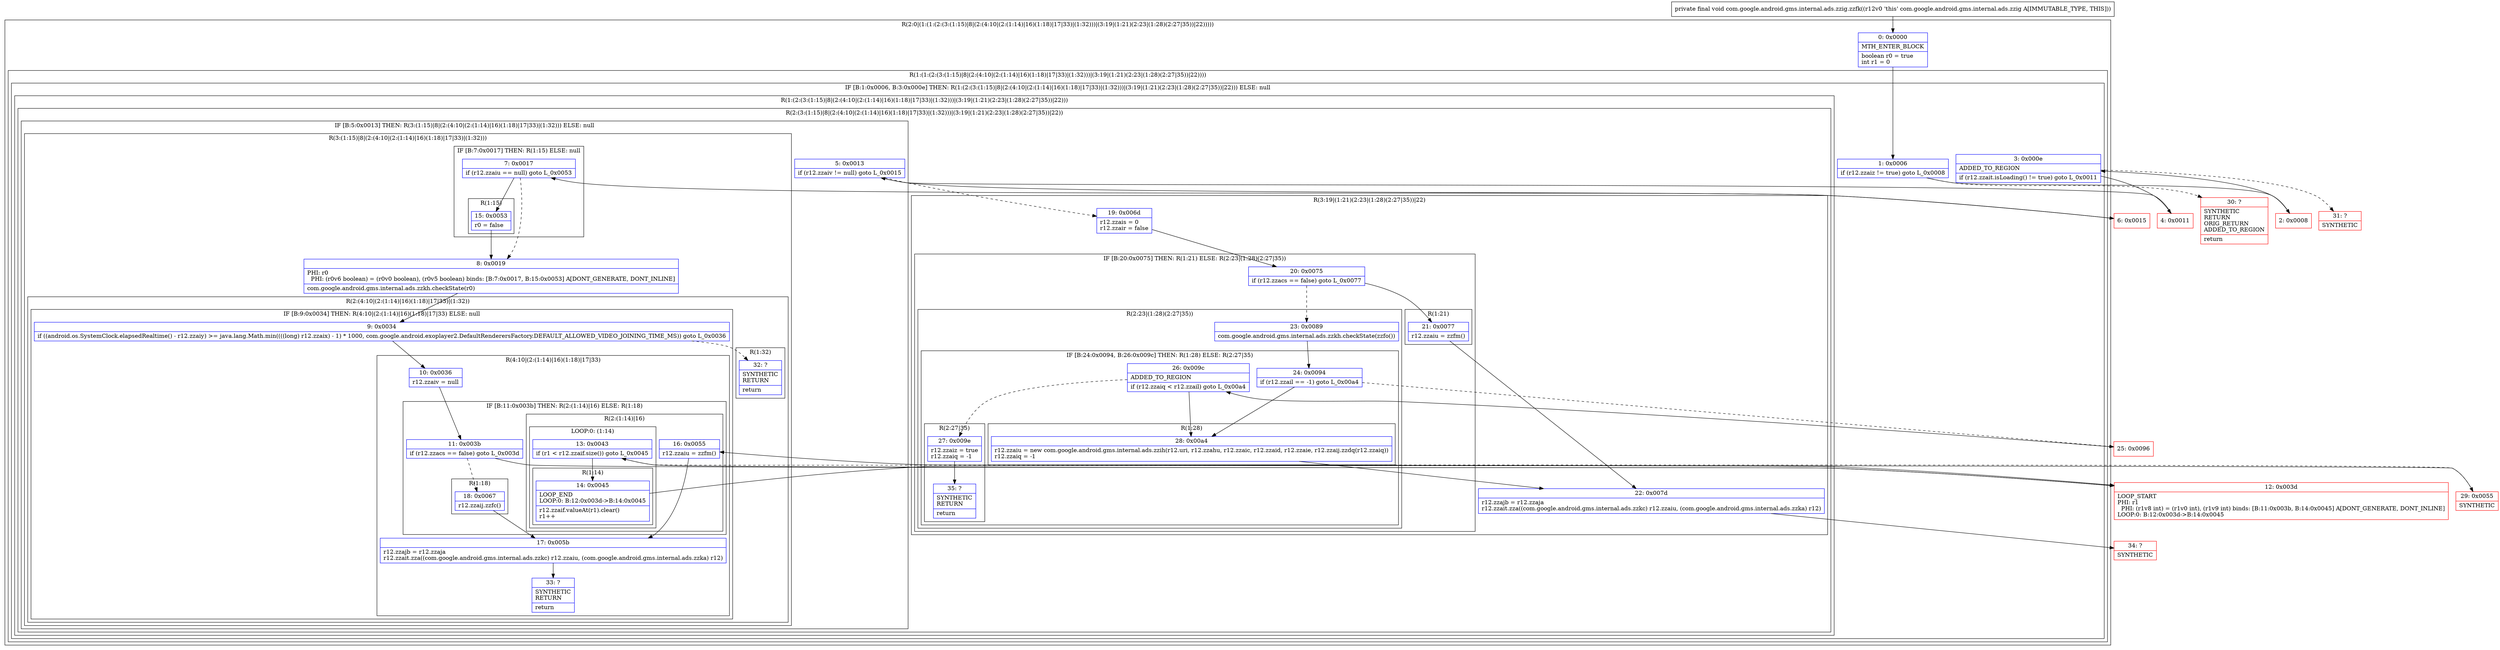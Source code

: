 digraph "CFG forcom.google.android.gms.internal.ads.zzig.zzfk()V" {
subgraph cluster_Region_167065917 {
label = "R(2:0|(1:(1:(2:(3:(1:15)|8|(2:(4:10|(2:(1:14)|16)(1:18)|17|33)|(1:32)))|(3:19|(1:21)(2:23|(1:28)(2:27|35))|22)))))";
node [shape=record,color=blue];
Node_0 [shape=record,label="{0\:\ 0x0000|MTH_ENTER_BLOCK\l|boolean r0 = true\lint r1 = 0\l}"];
subgraph cluster_Region_1039350966 {
label = "R(1:(1:(2:(3:(1:15)|8|(2:(4:10|(2:(1:14)|16)(1:18)|17|33)|(1:32)))|(3:19|(1:21)(2:23|(1:28)(2:27|35))|22))))";
node [shape=record,color=blue];
subgraph cluster_IfRegion_1610305953 {
label = "IF [B:1:0x0006, B:3:0x000e] THEN: R(1:(2:(3:(1:15)|8|(2:(4:10|(2:(1:14)|16)(1:18)|17|33)|(1:32)))|(3:19|(1:21)(2:23|(1:28)(2:27|35))|22))) ELSE: null";
node [shape=record,color=blue];
Node_1 [shape=record,label="{1\:\ 0x0006|if (r12.zzaiz != true) goto L_0x0008\l}"];
Node_3 [shape=record,label="{3\:\ 0x000e|ADDED_TO_REGION\l|if (r12.zzait.isLoading() != true) goto L_0x0011\l}"];
subgraph cluster_Region_1162853908 {
label = "R(1:(2:(3:(1:15)|8|(2:(4:10|(2:(1:14)|16)(1:18)|17|33)|(1:32)))|(3:19|(1:21)(2:23|(1:28)(2:27|35))|22)))";
node [shape=record,color=blue];
subgraph cluster_Region_1105553953 {
label = "R(2:(3:(1:15)|8|(2:(4:10|(2:(1:14)|16)(1:18)|17|33)|(1:32)))|(3:19|(1:21)(2:23|(1:28)(2:27|35))|22))";
node [shape=record,color=blue];
subgraph cluster_IfRegion_1708652583 {
label = "IF [B:5:0x0013] THEN: R(3:(1:15)|8|(2:(4:10|(2:(1:14)|16)(1:18)|17|33)|(1:32))) ELSE: null";
node [shape=record,color=blue];
Node_5 [shape=record,label="{5\:\ 0x0013|if (r12.zzaiv != null) goto L_0x0015\l}"];
subgraph cluster_Region_1904146871 {
label = "R(3:(1:15)|8|(2:(4:10|(2:(1:14)|16)(1:18)|17|33)|(1:32)))";
node [shape=record,color=blue];
subgraph cluster_IfRegion_1613028197 {
label = "IF [B:7:0x0017] THEN: R(1:15) ELSE: null";
node [shape=record,color=blue];
Node_7 [shape=record,label="{7\:\ 0x0017|if (r12.zzaiu == null) goto L_0x0053\l}"];
subgraph cluster_Region_224027796 {
label = "R(1:15)";
node [shape=record,color=blue];
Node_15 [shape=record,label="{15\:\ 0x0053|r0 = false\l}"];
}
}
Node_8 [shape=record,label="{8\:\ 0x0019|PHI: r0 \l  PHI: (r0v6 boolean) = (r0v0 boolean), (r0v5 boolean) binds: [B:7:0x0017, B:15:0x0053] A[DONT_GENERATE, DONT_INLINE]\l|com.google.android.gms.internal.ads.zzkh.checkState(r0)\l}"];
subgraph cluster_Region_1487103595 {
label = "R(2:(4:10|(2:(1:14)|16)(1:18)|17|33)|(1:32))";
node [shape=record,color=blue];
subgraph cluster_IfRegion_847096636 {
label = "IF [B:9:0x0034] THEN: R(4:10|(2:(1:14)|16)(1:18)|17|33) ELSE: null";
node [shape=record,color=blue];
Node_9 [shape=record,label="{9\:\ 0x0034|if ((android.os.SystemClock.elapsedRealtime() \- r12.zzaiy) \>= java.lang.Math.min((((long) r12.zzaix) \- 1) * 1000, com.google.android.exoplayer2.DefaultRenderersFactory.DEFAULT_ALLOWED_VIDEO_JOINING_TIME_MS)) goto L_0x0036\l}"];
subgraph cluster_Region_1756457876 {
label = "R(4:10|(2:(1:14)|16)(1:18)|17|33)";
node [shape=record,color=blue];
Node_10 [shape=record,label="{10\:\ 0x0036|r12.zzaiv = null\l}"];
subgraph cluster_IfRegion_780691988 {
label = "IF [B:11:0x003b] THEN: R(2:(1:14)|16) ELSE: R(1:18)";
node [shape=record,color=blue];
Node_11 [shape=record,label="{11\:\ 0x003b|if (r12.zzacs == false) goto L_0x003d\l}"];
subgraph cluster_Region_1843122576 {
label = "R(2:(1:14)|16)";
node [shape=record,color=blue];
subgraph cluster_LoopRegion_1899322434 {
label = "LOOP:0: (1:14)";
node [shape=record,color=blue];
Node_13 [shape=record,label="{13\:\ 0x0043|if (r1 \< r12.zzaif.size()) goto L_0x0045\l}"];
subgraph cluster_Region_1361690504 {
label = "R(1:14)";
node [shape=record,color=blue];
Node_14 [shape=record,label="{14\:\ 0x0045|LOOP_END\lLOOP:0: B:12:0x003d\-\>B:14:0x0045\l|r12.zzaif.valueAt(r1).clear()\lr1++\l}"];
}
}
Node_16 [shape=record,label="{16\:\ 0x0055|r12.zzaiu = zzfm()\l}"];
}
subgraph cluster_Region_849392476 {
label = "R(1:18)";
node [shape=record,color=blue];
Node_18 [shape=record,label="{18\:\ 0x0067|r12.zzaij.zzfc()\l}"];
}
}
Node_17 [shape=record,label="{17\:\ 0x005b|r12.zzajb = r12.zzaja\lr12.zzait.zza((com.google.android.gms.internal.ads.zzkc) r12.zzaiu, (com.google.android.gms.internal.ads.zzka) r12)\l}"];
Node_33 [shape=record,label="{33\:\ ?|SYNTHETIC\lRETURN\l|return\l}"];
}
}
subgraph cluster_Region_1370395479 {
label = "R(1:32)";
node [shape=record,color=blue];
Node_32 [shape=record,label="{32\:\ ?|SYNTHETIC\lRETURN\l|return\l}"];
}
}
}
}
subgraph cluster_Region_1016830908 {
label = "R(3:19|(1:21)(2:23|(1:28)(2:27|35))|22)";
node [shape=record,color=blue];
Node_19 [shape=record,label="{19\:\ 0x006d|r12.zzais = 0\lr12.zzair = false\l}"];
subgraph cluster_IfRegion_260020974 {
label = "IF [B:20:0x0075] THEN: R(1:21) ELSE: R(2:23|(1:28)(2:27|35))";
node [shape=record,color=blue];
Node_20 [shape=record,label="{20\:\ 0x0075|if (r12.zzacs == false) goto L_0x0077\l}"];
subgraph cluster_Region_947053070 {
label = "R(1:21)";
node [shape=record,color=blue];
Node_21 [shape=record,label="{21\:\ 0x0077|r12.zzaiu = zzfm()\l}"];
}
subgraph cluster_Region_501475964 {
label = "R(2:23|(1:28)(2:27|35))";
node [shape=record,color=blue];
Node_23 [shape=record,label="{23\:\ 0x0089|com.google.android.gms.internal.ads.zzkh.checkState(zzfo())\l}"];
subgraph cluster_IfRegion_2101728263 {
label = "IF [B:24:0x0094, B:26:0x009c] THEN: R(1:28) ELSE: R(2:27|35)";
node [shape=record,color=blue];
Node_24 [shape=record,label="{24\:\ 0x0094|if (r12.zzail == \-1) goto L_0x00a4\l}"];
Node_26 [shape=record,label="{26\:\ 0x009c|ADDED_TO_REGION\l|if (r12.zzaiq \< r12.zzail) goto L_0x00a4\l}"];
subgraph cluster_Region_245270955 {
label = "R(1:28)";
node [shape=record,color=blue];
Node_28 [shape=record,label="{28\:\ 0x00a4|r12.zzaiu = new com.google.android.gms.internal.ads.zzih(r12.uri, r12.zzahu, r12.zzaic, r12.zzaid, r12.zzaie, r12.zzaij.zzdq(r12.zzaiq))\lr12.zzaiq = \-1\l}"];
}
subgraph cluster_Region_567503076 {
label = "R(2:27|35)";
node [shape=record,color=blue];
Node_27 [shape=record,label="{27\:\ 0x009e|r12.zzaiz = true\lr12.zzaiq = \-1\l}"];
Node_35 [shape=record,label="{35\:\ ?|SYNTHETIC\lRETURN\l|return\l}"];
}
}
}
}
Node_22 [shape=record,label="{22\:\ 0x007d|r12.zzajb = r12.zzaja\lr12.zzait.zza((com.google.android.gms.internal.ads.zzkc) r12.zzaiu, (com.google.android.gms.internal.ads.zzka) r12)\l}"];
}
}
}
}
}
}
Node_2 [shape=record,color=red,label="{2\:\ 0x0008}"];
Node_4 [shape=record,color=red,label="{4\:\ 0x0011}"];
Node_6 [shape=record,color=red,label="{6\:\ 0x0015}"];
Node_12 [shape=record,color=red,label="{12\:\ 0x003d|LOOP_START\lPHI: r1 \l  PHI: (r1v8 int) = (r1v0 int), (r1v9 int) binds: [B:11:0x003b, B:14:0x0045] A[DONT_GENERATE, DONT_INLINE]\lLOOP:0: B:12:0x003d\-\>B:14:0x0045\l}"];
Node_25 [shape=record,color=red,label="{25\:\ 0x0096}"];
Node_29 [shape=record,color=red,label="{29\:\ 0x0055|SYNTHETIC\l}"];
Node_30 [shape=record,color=red,label="{30\:\ ?|SYNTHETIC\lRETURN\lORIG_RETURN\lADDED_TO_REGION\l|return\l}"];
Node_31 [shape=record,color=red,label="{31\:\ ?|SYNTHETIC\l}"];
Node_34 [shape=record,color=red,label="{34\:\ ?|SYNTHETIC\l}"];
MethodNode[shape=record,label="{private final void com.google.android.gms.internal.ads.zzig.zzfk((r12v0 'this' com.google.android.gms.internal.ads.zzig A[IMMUTABLE_TYPE, THIS])) }"];
MethodNode -> Node_0;
Node_0 -> Node_1;
Node_1 -> Node_2;
Node_1 -> Node_30[style=dashed];
Node_3 -> Node_4;
Node_3 -> Node_31[style=dashed];
Node_5 -> Node_6;
Node_5 -> Node_19[style=dashed];
Node_7 -> Node_8[style=dashed];
Node_7 -> Node_15;
Node_15 -> Node_8;
Node_8 -> Node_9;
Node_9 -> Node_10;
Node_9 -> Node_32[style=dashed];
Node_10 -> Node_11;
Node_11 -> Node_12;
Node_11 -> Node_18[style=dashed];
Node_13 -> Node_14;
Node_13 -> Node_29[style=dashed];
Node_14 -> Node_12;
Node_16 -> Node_17;
Node_18 -> Node_17;
Node_17 -> Node_33;
Node_19 -> Node_20;
Node_20 -> Node_21;
Node_20 -> Node_23[style=dashed];
Node_21 -> Node_22;
Node_23 -> Node_24;
Node_24 -> Node_25[style=dashed];
Node_24 -> Node_28;
Node_26 -> Node_27[style=dashed];
Node_26 -> Node_28;
Node_28 -> Node_22;
Node_27 -> Node_35;
Node_22 -> Node_34;
Node_2 -> Node_3;
Node_4 -> Node_5;
Node_6 -> Node_7;
Node_12 -> Node_13;
Node_25 -> Node_26;
Node_29 -> Node_16;
}

